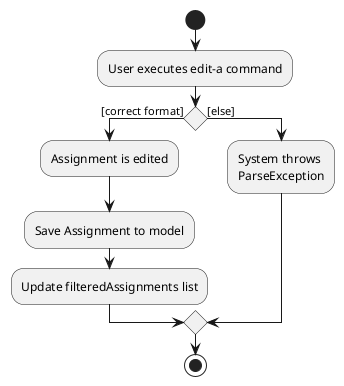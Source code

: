 @startuml
start
:User executes edit-a command;
'Since the beta syntax does not support placing the condition outside the
'diamond we place it as the true branch instead.

if () then ([correct format])
    :Assignment is edited;
    :Save Assignment to model;
    :Update filteredAssignments list;
else ([else])
    :System throws
    ParseException;
endif
stop
@enduml
